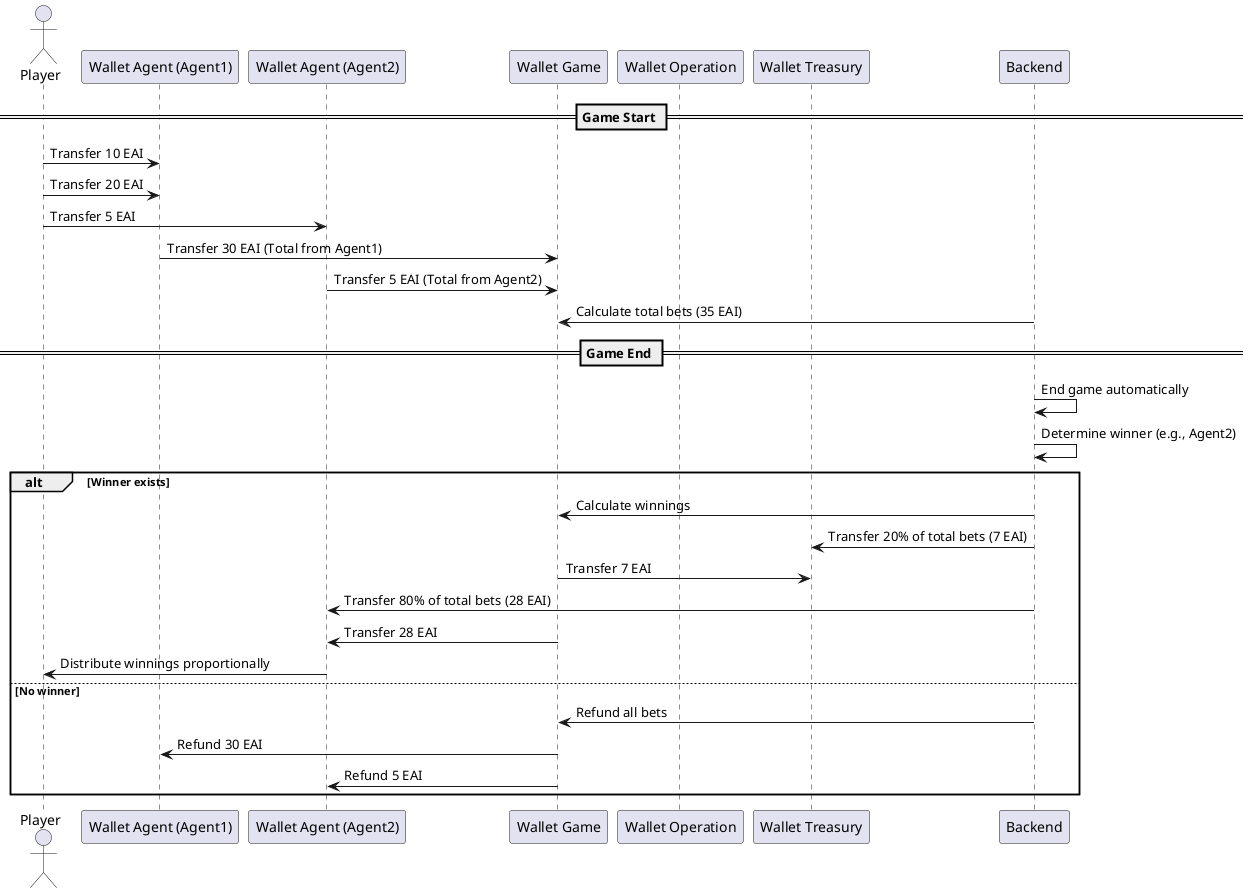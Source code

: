 @startuml

actor Player
participant "Wallet Agent (Agent1)" as WalletAgent1
participant "Wallet Agent (Agent2)" as WalletAgent2
participant "Wallet Game" as WalletGame
participant "Wallet Operation" as WalletOperation
participant "Wallet Treasury" as WalletTreasury
participant Backend as BE

== Game Start ==
Player -> WalletAgent1 : Transfer 10 EAI
Player -> WalletAgent1 : Transfer 20 EAI
Player -> WalletAgent2 : Transfer 5 EAI

WalletAgent1 -> WalletGame : Transfer 30 EAI (Total from Agent1)
WalletAgent2 -> WalletGame : Transfer 5 EAI (Total from Agent2)

BE -> WalletGame : Calculate total bets (35 EAI)

== Game End ==
BE -> BE : End game automatically
BE -> BE : Determine winner (e.g., Agent2)

alt Winner exists
  BE -> WalletGame : Calculate winnings
  BE -> WalletTreasury : Transfer 20% of total bets (7 EAI)
  WalletGame -> WalletTreasury : Transfer 7 EAI
  BE -> WalletAgent2 : Transfer 80% of total bets (28 EAI)
  WalletGame -> WalletAgent2 : Transfer 28 EAI
  WalletAgent2 -> Player : Distribute winnings proportionally
else No winner
  BE -> WalletGame : Refund all bets
  WalletGame -> WalletAgent1 : Refund 30 EAI
  WalletGame -> WalletAgent2 : Refund 5 EAI
end

@enduml
